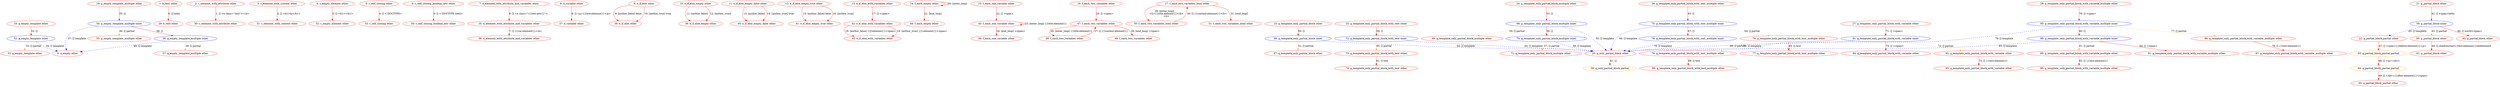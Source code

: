 digraph {
    0 [ label = "0: a_empty other" color = red]
    1 [ label = "1: b_text other" color = red]
    2 [ label = "2: c_element_with_attribute other" color = red]
    3 [ label = "3: c_element_with_content other" color = red]
    4 [ label = "4: c_empty_element other" color = red]
    5 [ label = "5: c_self_closing other" color = red]
    6 [ label = "6: c_self_closing_boolean_attr other" color = red]
    7 [ label = "7: d_element_with_attribute_and_variables other" color = red]
    8 [ label = "8: d_variable other" color = red]
    9 [ label = "9: e_if_else other" color = red]
    10 [ label = "10: e_if_else_empty other" color = red]
    11 [ label = "11: e_if_else_empty_false other" color = red]
    12 [ label = "12: e_if_else_empty_true other" color = red]
    13 [ label = "13: e_if_else_with_variables other" color = red]
    14 [ label = "14: f_each_empty other" color = red]
    15 [ label = "15: f_each_one_variable other" color = red]
    16 [ label = "16: f_each_two_variables other" color = red]
    17 [ label = "17: f_each_two_variables_html other" color = red]
    18 [ label = "18: g_empty_template other" color = red]
    19 [ label = "19: g_empty_template_multiple other" color = red]
    20 [ label = "20: g_only_partial_block other" color = red]
    21 [ label = "21: g_partial_block other" color = red]
    22 [ label = "22: g_partial_block_partial other" color = red]
    23 [ label = "23: g_template_only_partial_block other" color = red]
    24 [ label = "24: g_template_only_partial_block_multiple other" color = red]
    25 [ label = "25: g_template_only_partial_block_with_text other" color = red]
    26 [ label = "26: g_template_only_partial_block_with_text_multiple other" color = red]
    27 [ label = "27: g_template_only_partial_block_with_variable other" color = red]
    28 [ label = "28: g_template_only_partial_block_with_variable_multiple other" color = red]
    29 [ label = "29: b_text other" color = red]
    30 [ label = "30: c_element_with_attribute other" color = red]
    31 [ label = "31: c_element_with_content other" color = red]
    32 [ label = "32: c_empty_element other" color = red]
    33 [ label = "33: c_self_closing other" color = red]
    34 [ label = "34: c_self_closing_boolean_attr other" color = red]
    35 [ label = "35: d_element_with_attribute_and_variables other" color = red]
    36 [ label = "36: d_element_with_attribute_and_variables other" color = red]
    37 [ label = "37: d_variable other" color = red]
    38 [ label = "38: e_if_else other" color = red]
    39 [ label = "39: e_if_else_empty other" color = red]
    40 [ label = "40: e_if_else_empty_false other" color = red]
    41 [ label = "41: e_if_else_empty_true other" color = red]
    42 [ label = "42: e_if_else_with_variables other" color = red]
    43 [ label = "43: e_if_else_with_variables other" color = red]
    44 [ label = "44: f_each_empty other" color = red]
    45 [ label = "45: f_each_one_variable other" color = red]
    46 [ label = "46: f_each_one_variable other" color = red]
    47 [ label = "47: f_each_two_variables other" color = red]
    48 [ label = "48: f_each_two_variables other" color = red]
    49 [ label = "49: f_each_two_variables other" color = red]
    50 [ label = "50: f_each_two_variables_html other" color = red]
    51 [ label = "51: f_each_two_variables_html other" color = red]
    52 [ label = "52: g_empty_template inner" color = blue]
    53 [ label = "53: g_empty_template other" color = red]
    54 [ label = "54: g_empty_template_multiple inner" color = blue]
    55 [ label = "55: g_empty_template_multiple other" color = red]
    56 [ label = "56: g_empty_template_multiple inner" color = blue]
    57 [ label = "57: g_empty_template_multiple other" color = red]
    58 [ label = "58: g_only_partial_block partial" color = orange]
    59 [ label = "59: g_partial_block inner" color = blue]
    60 [ label = "60: g_partial_block other" color = red]
    61 [ label = "61: g_partial_block other" color = red]
    62 [ label = "62: g_partial_block other" color = red]
    63 [ label = "63: g_partial_block_partial partial" color = orange]
    64 [ label = "64: g_partial_block_partial partial" color = orange]
    65 [ label = "65: g_partial_block_partial other" color = red]
    66 [ label = "66: g_template_only_partial_block inner" color = blue]
    67 [ label = "67: g_template_only_partial_block other" color = red]
    68 [ label = "68: g_template_only_partial_block_multiple inner" color = blue]
    69 [ label = "69: g_template_only_partial_block_multiple other" color = red]
    70 [ label = "70: g_template_only_partial_block_multiple inner" color = blue]
    71 [ label = "71: g_template_only_partial_block_multiple other" color = red]
    72 [ label = "72: g_template_only_partial_block_with_text inner" color = blue]
    73 [ label = "73: g_template_only_partial_block_with_text other" color = red]
    74 [ label = "74: g_template_only_partial_block_with_text other" color = red]
    75 [ label = "75: g_template_only_partial_block_with_text_multiple inner" color = blue]
    76 [ label = "76: g_template_only_partial_block_with_text_multiple other" color = red]
    77 [ label = "77: g_template_only_partial_block_with_text_multiple other" color = red]
    78 [ label = "78: g_template_only_partial_block_with_text_multiple inner" color = blue]
    79 [ label = "79: g_template_only_partial_block_with_text_multiple other" color = red]
    80 [ label = "80: g_template_only_partial_block_with_text_multiple other" color = red]
    81 [ label = "81: g_template_only_partial_block_with_variable inner" color = blue]
    82 [ label = "82: g_template_only_partial_block_with_variable other" color = red]
    83 [ label = "83: g_template_only_partial_block_with_variable other" color = red]
    84 [ label = "84: g_template_only_partial_block_with_variable other" color = red]
    85 [ label = "85: g_template_only_partial_block_with_variable_multiple inner" color = blue]
    86 [ label = "86: g_template_only_partial_block_with_variable_multiple other" color = red]
    87 [ label = "87: g_template_only_partial_block_with_variable_multiple other" color = red]
    88 [ label = "88: g_template_only_partial_block_with_variable_multiple inner" color = blue]
    89 [ label = "89: g_template_only_partial_block_with_variable_multiple other" color = red]
    90 [ label = "90: g_template_only_partial_block_with_variable_multiple other" color = red]
    91 [ label = "91: g_template_only_partial_block_with_variable_multiple other" color = red]
    1 -> 29 [ label = "0: [] hello" color = red]
    2 -> 30 [ label = "1: [] <a class=\"test\"></a>" color = red]
    3 -> 31 [ label = "2: [] <h1>hi</h1>" color = red]
    4 -> 32 [ label = "3: [] <h1></h1>" color = red]
    5 -> 33 [ label = "4: [] <!DOCTYPE>" color = red]
    6 -> 34 [ label = "5: [] <!DOCTYPE html>" color = red]
    7 -> 35 [ label = "6: [] <a class=\"{{test:attr}}\">" color = red]
    35 -> 36 [ label = "7: [] {{var:element}}</a>" color = red]
    8 -> 37 [ label = "8: [] <p>{{test:element}}</p>" color = red]
    9 -> 38 [ label = "9: [author_false] false" color = red]
    9 -> 38 [ label = "10: [author_true] true" color = red]
    10 -> 39 [ label = "11: [author_false] " color = red]
    10 -> 39 [ label = "12: [author_true] " color = red]
    11 -> 40 [ label = "13: [author_false] " color = red]
    11 -> 40 [ label = "14: [author_true] true" color = red]
    12 -> 41 [ label = "15: [author_false] false" color = red]
    12 -> 41 [ label = "16: [author_true] " color = red]
    13 -> 42 [ label = "17: [] <span>" color = red]
    42 -> 43 [ label = "18: [author_false] {{f:element}}</span>" color = red]
    42 -> 43 [ label = "19: [author_true] {{t:element}}</span>" color = red]
    14 -> 14 [ label = "20: [enter_loop] " color = red]
    14 -> 44 [ label = "21: [end_loop] " color = red]
    15 -> 45 [ label = "22: [] <span>" color = red]
    45 -> 45 [ label = "23: [enter_loop] {{title:element}}" color = red]
    45 -> 46 [ label = "24: [end_loop] </span>" color = red]
    16 -> 47 [ label = "25: [] <span>" color = red]
    47 -> 48 [ label = "26: [enter_loop] {{title:element}}" color = red]
    48 -> 47 [ label = "27: [] {{content:element}}" color = red]
    47 -> 49 [ label = "28: [end_loop] </span>" color = red]
    17 -> 50 [ label = "29: [enter_loop] 
    <li>{{title:element}}</li>
    <li>" color = red]
    50 -> 17 [ label = "30: [] {{content:element}}</li>
" color = red]
    17 -> 51 [ label = "31: [end_loop] " color = red]
    18 -> 52 [ label = "32: [] " color = red]
    52 -> 53 [ label = "33: [] partial" style = dashed color = orange]
    52 -> 0 [ label = "34: [] template" style = dashed color = blue]
    19 -> 54 [ label = "35: [] " color = red]
    54 -> 55 [ label = "36: [] partial" style = dashed color = orange]
    54 -> 0 [ label = "37: [] template" style = dashed color = blue]
    54 -> 56 [ label = "38: [] " color = red]
    56 -> 57 [ label = "39: [] partial" style = dashed color = orange]
    56 -> 0 [ label = "40: [] template" style = dashed color = blue]
    20 -> 58 [ label = "41: [] " color = red]
    21 -> 59 [ label = "42: [] <span>hello" color = red]
    59 -> 60 [ label = "43: [] partial" style = dashed color = orange]
    60 -> 61 [ label = "44: [] childrenstart{{test:element}}childrenend" color = red]
    59 -> 22 [ label = "45: [] template" style = dashed color = blue]
    59 -> 62 [ label = "46: [] world</span>" color = red]
    22 -> 63 [ label = "47: [] <span>{{before:element}}<p>" color = red]
    63 -> 64 [ label = "48: [] </p><div>" color = red]
    64 -> 65 [ label = "49: [] </div>{{after:element}}</span>" color = red]
    23 -> 66 [ label = "50: [] " color = red]
    66 -> 67 [ label = "51: [] partial" style = dashed color = orange]
    66 -> 20 [ label = "52: [] template" style = dashed color = blue]
    24 -> 68 [ label = "53: [] " color = red]
    68 -> 69 [ label = "54: [] partial" style = dashed color = orange]
    68 -> 20 [ label = "55: [] template" style = dashed color = blue]
    68 -> 70 [ label = "56: [] " color = red]
    70 -> 71 [ label = "57: [] partial" style = dashed color = orange]
    70 -> 20 [ label = "58: [] template" style = dashed color = blue]
    25 -> 72 [ label = "59: [] " color = red]
    72 -> 73 [ label = "60: [] partial" style = dashed color = orange]
    73 -> 74 [ label = "61: [] test" color = red]
    72 -> 20 [ label = "62: [] template" style = dashed color = blue]
    26 -> 75 [ label = "63: [] " color = red]
    75 -> 76 [ label = "64: [] partial" style = dashed color = orange]
    76 -> 77 [ label = "65: [] test" color = red]
    75 -> 20 [ label = "66: [] template" style = dashed color = blue]
    75 -> 78 [ label = "67: [] " color = red]
    78 -> 79 [ label = "68: [] partial" style = dashed color = orange]
    79 -> 80 [ label = "69: [] test" color = red]
    78 -> 20 [ label = "70: [] template" style = dashed color = blue]
    27 -> 81 [ label = "71: [] <span>" color = red]
    81 -> 82 [ label = "72: [] partial" style = dashed color = orange]
    82 -> 83 [ label = "73: [] {{test:element}}" color = red]
    81 -> 20 [ label = "74: [] template" style = dashed color = blue]
    81 -> 84 [ label = "75: [] </span>" color = red]
    28 -> 85 [ label = "76: [] <span>" color = red]
    85 -> 86 [ label = "77: [] partial" style = dashed color = orange]
    86 -> 87 [ label = "78: [] {{test:element}}" color = red]
    85 -> 20 [ label = "79: [] template" style = dashed color = blue]
    85 -> 88 [ label = "80: [] " color = red]
    88 -> 89 [ label = "81: [] partial" style = dashed color = orange]
    89 -> 90 [ label = "82: [] {{test:element}}" color = red]
    88 -> 20 [ label = "83: [] template" style = dashed color = blue]
    88 -> 91 [ label = "84: [] </span>" color = red]
}

